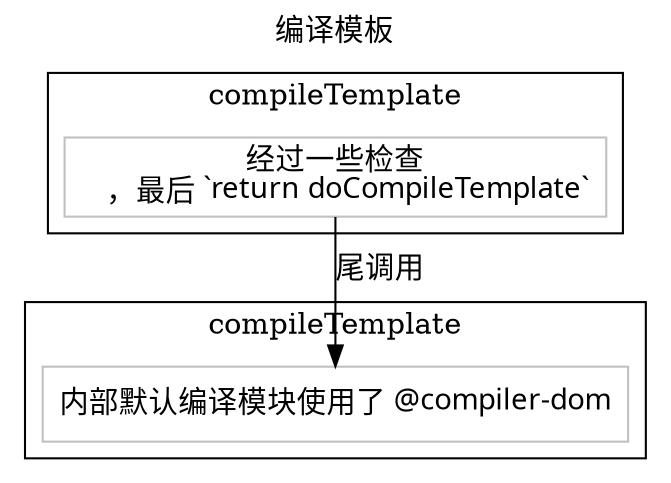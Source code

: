 digraph compile {

  node [color=gray,shape=box,fontname="Cascadia Mono PL"]
  // 顶标题
  labelloc = "t"
  label="编译模板"

  subgraph cluster_compileTemplate{
    label="compileTemplate"
    fun[
    label="经过一些检查
    ，最后 `return doCompileTemplate`"
    ]
  }
  subgraph  cluster_doCompileTemplate{
    label="compileTemplate"
    funs[
      label="内部默认编译模块使用了 @compiler-dom"
    ]

  }

  fun->  funs[label="尾调用"]

}